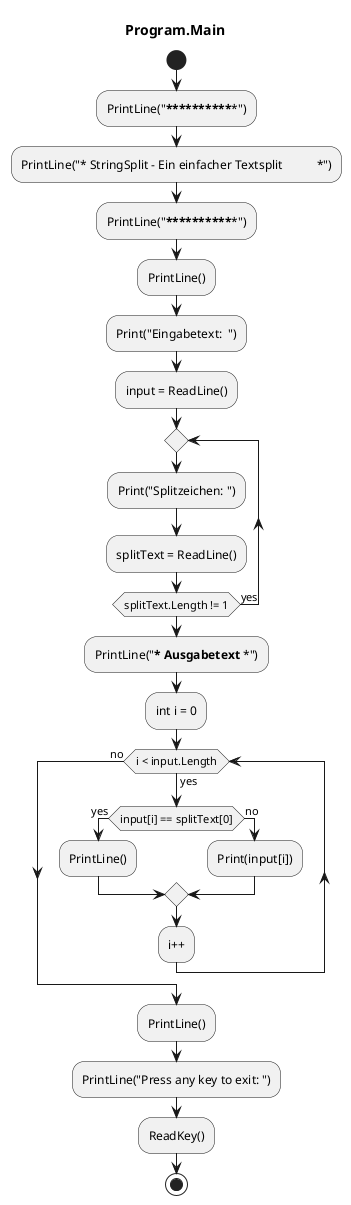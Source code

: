 @startuml Program.Main
title Program.Main
start
:PrintLine("***************************************************");
:PrintLine("* StringSplit - Ein einfacher Textsplit           *");
:PrintLine("***************************************************");
:PrintLine();
:Print("Eingabetext:  ");
:input = ReadLine();
repeat
    :Print("Splitzeichen: ");
    :splitText = ReadLine();
repeat while (splitText.Length != 1) is (yes)
:PrintLine("*** Ausgabetext ***");
:int i = 0;
while (i < input.Length) is (yes)
    if (input[i] == splitText[0]) then (yes)
        :PrintLine();
      else (no)
          :Print(input[i]);
    endif
:i++;
endwhile (no)
:PrintLine();
:PrintLine("Press any key to exit: ");
:ReadKey();
stop
@enduml
